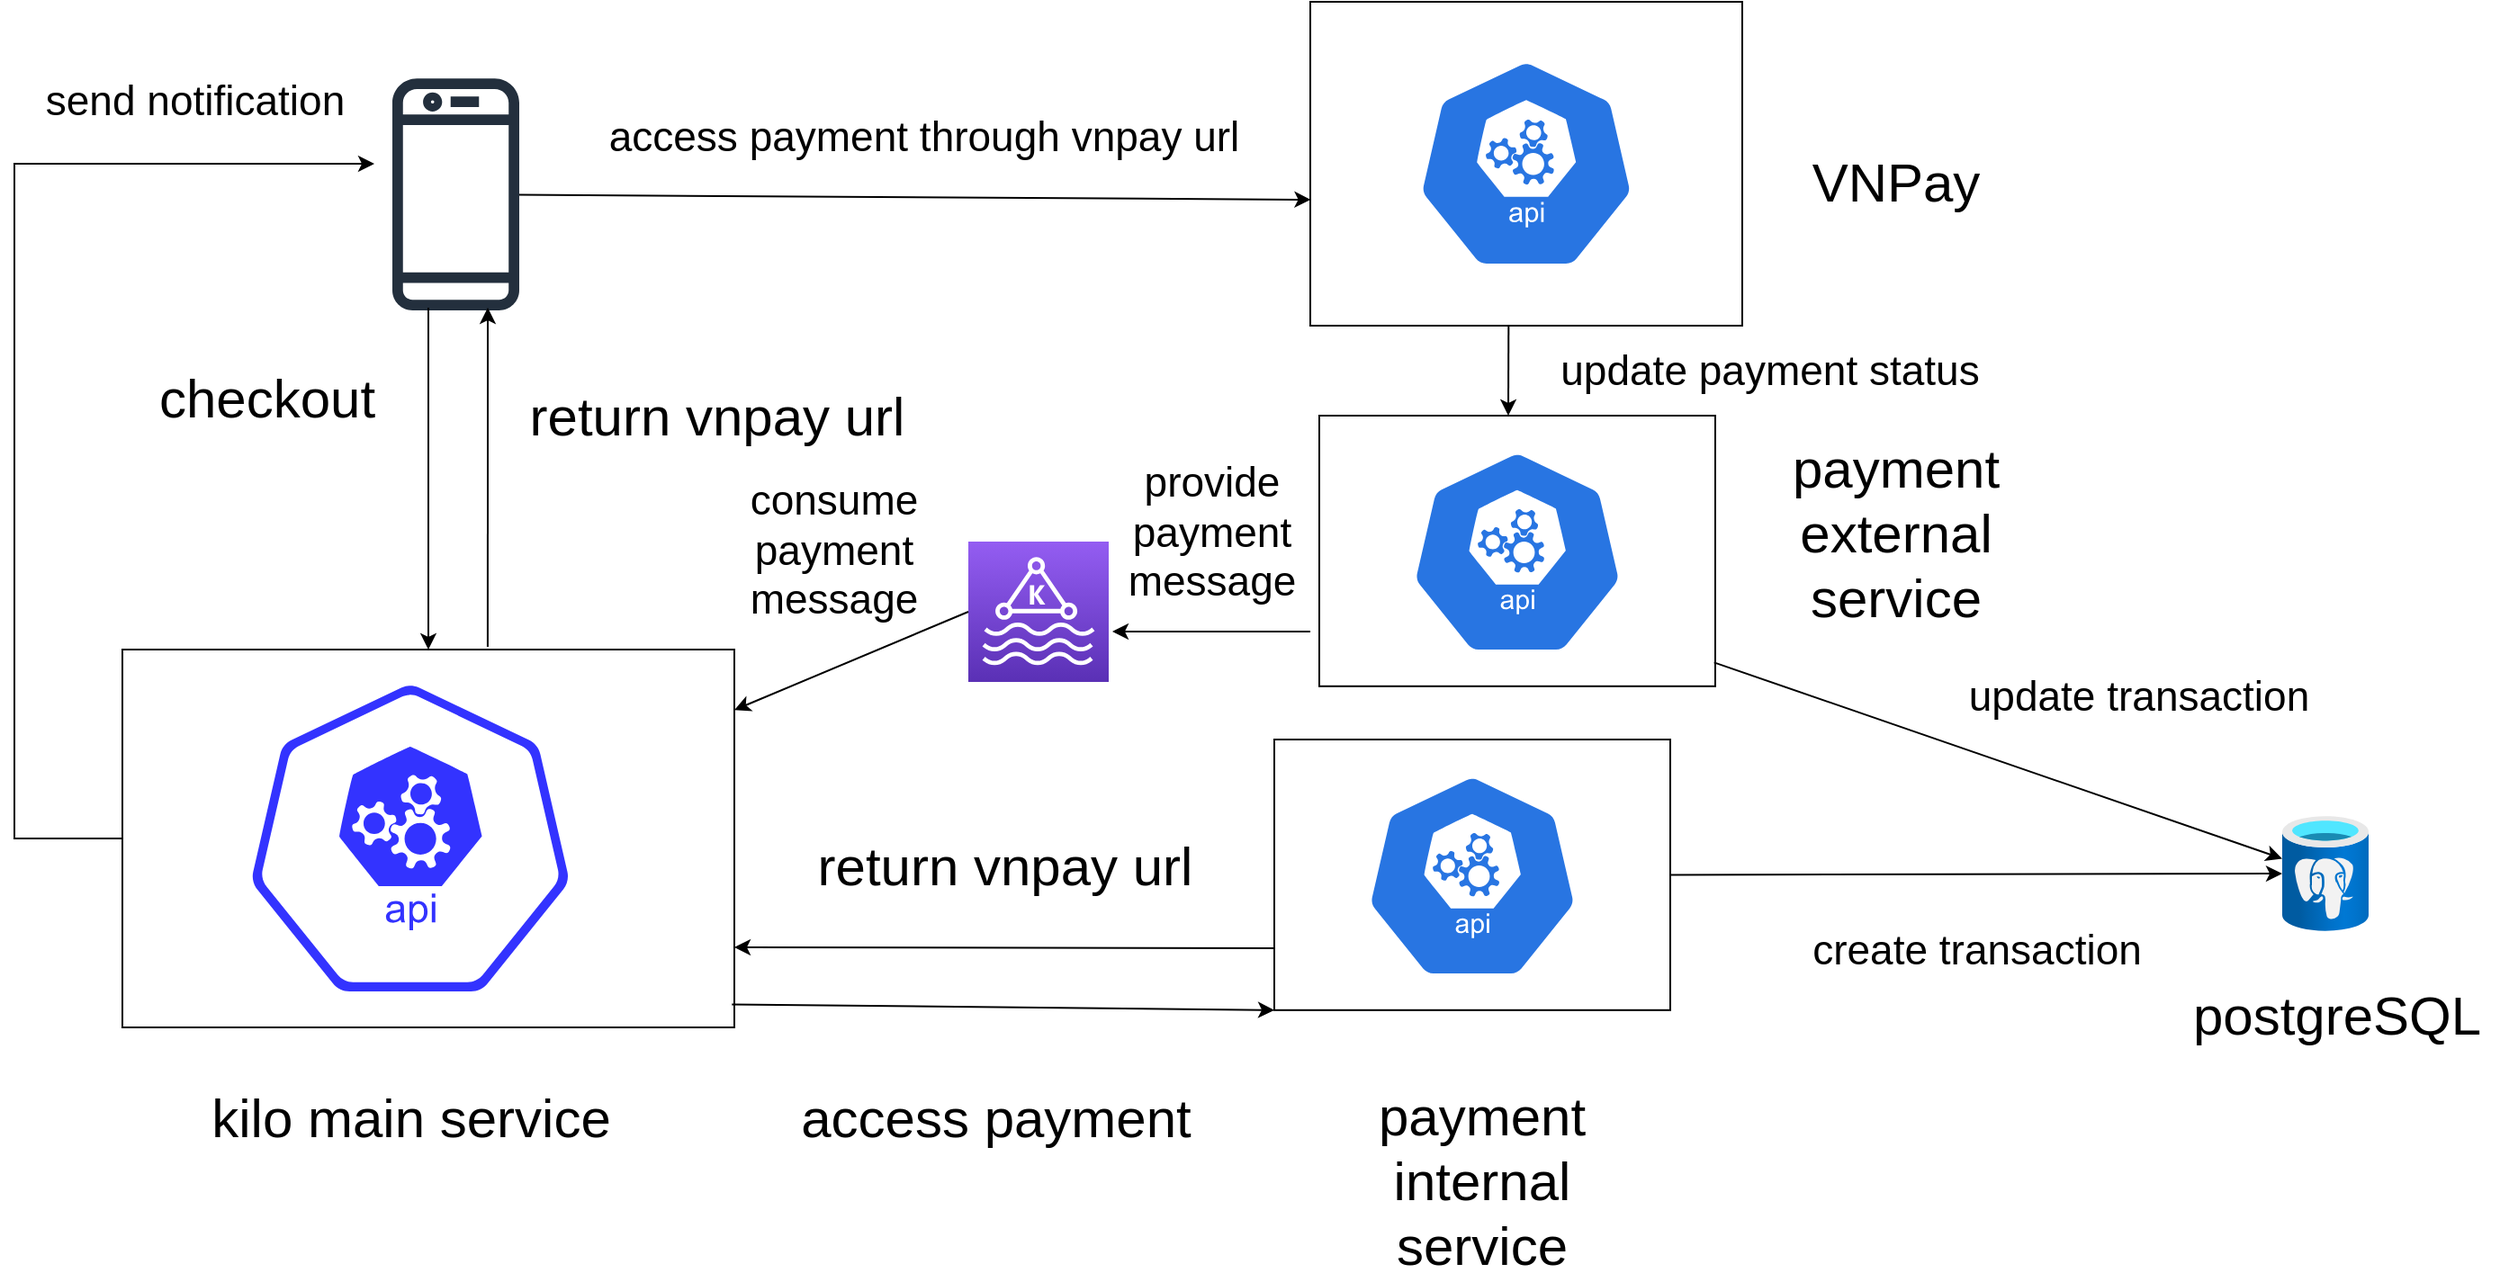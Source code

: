 <mxfile version="15.8.6" type="github">
  <diagram id="Ht1M8jgEwFfnCIfOTk4-" name="Page-1">
    <mxGraphModel dx="2037" dy="1180" grid="1" gridSize="10" guides="1" tooltips="1" connect="1" arrows="1" fold="1" page="1" pageScale="1" pageWidth="1654" pageHeight="1169" math="0" shadow="0">
      <root>
        <mxCell id="0" />
        <mxCell id="1" parent="0" />
        <mxCell id="XcUPPcPvvELV9ezFw-3b-5" value="" style="group;container=1;" vertex="1" connectable="0" parent="1">
          <mxGeometry x="80" y="380" width="340" height="315" as="geometry" />
        </mxCell>
        <mxCell id="XcUPPcPvvELV9ezFw-3b-26" value="" style="group" vertex="1" connectable="0" parent="XcUPPcPvvELV9ezFw-3b-5">
          <mxGeometry width="340" height="300" as="geometry" />
        </mxCell>
        <mxCell id="XcUPPcPvvELV9ezFw-3b-2" value="" style="rounded=0;whiteSpace=wrap;html=1;strokeColor=#000000;" vertex="1" parent="XcUPPcPvvELV9ezFw-3b-26">
          <mxGeometry width="340" height="210" as="geometry" />
        </mxCell>
        <mxCell id="XcUPPcPvvELV9ezFw-3b-1" value="" style="sketch=0;html=1;dashed=0;whitespace=wrap;fillColor=rgba(255, 255, 255, 1);strokeColor=#3333FF;points=[[0.005,0.63,0],[0.1,0.2,0],[0.9,0.2,0],[0.5,0,0],[0.995,0.63,0],[0.72,0.99,0],[0.5,1,0],[0.28,0.99,0]];shape=mxgraph.kubernetes.icon;prIcon=api;fontFamily=Helvetica;fontSize=12;fontColor=rgba(0, 0, 0, 1);align=center;" vertex="1" parent="XcUPPcPvvELV9ezFw-3b-26">
          <mxGeometry x="40" y="20" width="240" height="170" as="geometry" />
        </mxCell>
        <mxCell id="XcUPPcPvvELV9ezFw-3b-4" value="&lt;p style=&quot;font-size: 30px&quot;&gt;kilo main service&lt;/p&gt;" style="text;html=1;align=center;verticalAlign=middle;resizable=0;points=[];autosize=1;strokeColor=none;fillColor=none;" vertex="1" parent="XcUPPcPvvELV9ezFw-3b-26">
          <mxGeometry x="40" y="220" width="240" height="80" as="geometry" />
        </mxCell>
        <mxCell id="XcUPPcPvvELV9ezFw-3b-9" value="" style="sketch=0;points=[[0,0,0],[0.25,0,0],[0.5,0,0],[0.75,0,0],[1,0,0],[0,1,0],[0.25,1,0],[0.5,1,0],[0.75,1,0],[1,1,0],[0,0.25,0],[0,0.5,0],[0,0.75,0],[1,0.25,0],[1,0.5,0],[1,0.75,0]];outlineConnect=0;fontColor=#232F3E;gradientColor=#945DF2;gradientDirection=north;fillColor=#5A30B5;strokeColor=#ffffff;dashed=0;verticalLabelPosition=bottom;verticalAlign=top;align=center;html=1;fontSize=12;fontStyle=0;aspect=fixed;shape=mxgraph.aws4.resourceIcon;resIcon=mxgraph.aws4.managed_streaming_for_kafka;" vertex="1" parent="1">
          <mxGeometry x="550" y="320" width="78" height="78" as="geometry" />
        </mxCell>
        <mxCell id="XcUPPcPvvELV9ezFw-3b-16" value="" style="group" vertex="1" connectable="0" parent="1">
          <mxGeometry x="1220" y="472.5" width="180" height="130" as="geometry" />
        </mxCell>
        <mxCell id="XcUPPcPvvELV9ezFw-3b-14" value="" style="aspect=fixed;html=1;points=[];align=center;image;fontSize=12;image=img/lib/azure2/databases/Azure_Database_PostgreSQL_Server.svg;strokeColor=#000000;" vertex="1" parent="XcUPPcPvvELV9ezFw-3b-16">
          <mxGeometry x="60" width="48" height="64" as="geometry" />
        </mxCell>
        <mxCell id="XcUPPcPvvELV9ezFw-3b-15" value="postgreSQL" style="text;html=1;align=center;verticalAlign=middle;resizable=0;points=[];autosize=1;strokeColor=none;fillColor=none;fontSize=30;" vertex="1" parent="XcUPPcPvvELV9ezFw-3b-16">
          <mxGeometry y="90" width="180" height="40" as="geometry" />
        </mxCell>
        <mxCell id="XcUPPcPvvELV9ezFw-3b-18" value="" style="group;container=1;" vertex="1" connectable="0" parent="1">
          <mxGeometry x="710" y="280" width="290" height="251.782" as="geometry" />
        </mxCell>
        <mxCell id="XcUPPcPvvELV9ezFw-3b-24" value="" style="group;container=1;" vertex="1" connectable="0" parent="XcUPPcPvvELV9ezFw-3b-18">
          <mxGeometry x="10" y="100" width="290" height="251.782" as="geometry" />
        </mxCell>
        <mxCell id="XcUPPcPvvELV9ezFw-3b-6" value="" style="rounded=0;whiteSpace=wrap;html=1;fontSize=30;strokeColor=#000000;" vertex="1" parent="XcUPPcPvvELV9ezFw-3b-24">
          <mxGeometry y="50" width="220" height="150.4" as="geometry" />
        </mxCell>
        <mxCell id="XcUPPcPvvELV9ezFw-3b-23" value="" style="sketch=0;html=1;dashed=0;whitespace=wrap;fillColor=#2875E2;strokeColor=#ffffff;points=[[0.005,0.63,0],[0.1,0.2,0],[0.9,0.2,0],[0.5,0,0],[0.995,0.63,0],[0.72,0.99,0],[0.5,1,0],[0.28,0.99,0]];shape=mxgraph.kubernetes.icon;prIcon=api;fontSize=30;" vertex="1" parent="XcUPPcPvvELV9ezFw-3b-24">
          <mxGeometry x="5.785" y="68.331" width="208.438" height="115.128" as="geometry" />
        </mxCell>
        <mxCell id="XcUPPcPvvELV9ezFw-3b-44" value="" style="group" vertex="1" connectable="0" parent="XcUPPcPvvELV9ezFw-3b-18">
          <mxGeometry x="35" y="-30" width="220" height="150.4" as="geometry" />
        </mxCell>
        <mxCell id="XcUPPcPvvELV9ezFw-3b-40" value="" style="rounded=0;whiteSpace=wrap;html=1;fontSize=30;strokeColor=#000000;" vertex="1" parent="XcUPPcPvvELV9ezFw-3b-44">
          <mxGeometry width="220" height="150.4" as="geometry" />
        </mxCell>
        <mxCell id="XcUPPcPvvELV9ezFw-3b-41" value="" style="sketch=0;html=1;dashed=0;whitespace=wrap;fillColor=#2875E2;strokeColor=#ffffff;points=[[0.005,0.63,0],[0.1,0.2,0],[0.9,0.2,0],[0.5,0,0],[0.995,0.63,0],[0.72,0.99,0],[0.5,1,0],[0.28,0.99,0]];shape=mxgraph.kubernetes.icon;prIcon=api;fontSize=30;" vertex="1" parent="XcUPPcPvvELV9ezFw-3b-44">
          <mxGeometry x="5.785" y="18.331" width="208.438" height="115.128" as="geometry" />
        </mxCell>
        <mxCell id="XcUPPcPvvELV9ezFw-3b-20" value="" style="sketch=0;outlineConnect=0;fontColor=#232F3E;gradientColor=none;fillColor=#232F3D;strokeColor=none;dashed=0;verticalLabelPosition=bottom;verticalAlign=top;align=center;html=1;fontSize=12;fontStyle=0;aspect=fixed;pointerEvents=1;shape=mxgraph.aws4.mobile_client;" vertex="1" parent="1">
          <mxGeometry x="230" y="60" width="70.5" height="134.12" as="geometry" />
        </mxCell>
        <mxCell id="XcUPPcPvvELV9ezFw-3b-21" value="" style="endArrow=classic;html=1;rounded=0;fontSize=30;" edge="1" parent="1" target="XcUPPcPvvELV9ezFw-3b-2">
          <mxGeometry width="50" height="50" relative="1" as="geometry">
            <mxPoint x="250" y="190" as="sourcePoint" />
            <mxPoint x="700" y="440" as="targetPoint" />
          </mxGeometry>
        </mxCell>
        <mxCell id="XcUPPcPvvELV9ezFw-3b-22" value="checkout" style="text;html=1;align=center;verticalAlign=middle;resizable=0;points=[];autosize=1;strokeColor=none;fillColor=none;fontSize=30;" vertex="1" parent="1">
          <mxGeometry x="90" y="220" width="140" height="40" as="geometry" />
        </mxCell>
        <mxCell id="XcUPPcPvvELV9ezFw-3b-27" value="" style="endArrow=classic;html=1;rounded=0;fontSize=30;exitX=0.996;exitY=0.939;exitDx=0;exitDy=0;exitPerimeter=0;entryX=0;entryY=1;entryDx=0;entryDy=0;" edge="1" parent="1" source="XcUPPcPvvELV9ezFw-3b-2" target="XcUPPcPvvELV9ezFw-3b-6">
          <mxGeometry width="50" height="50" relative="1" as="geometry">
            <mxPoint x="650" y="490" as="sourcePoint" />
            <mxPoint x="710" y="577" as="targetPoint" />
          </mxGeometry>
        </mxCell>
        <mxCell id="XcUPPcPvvELV9ezFw-3b-28" value="access payment" style="text;html=1;align=center;verticalAlign=middle;resizable=0;points=[];autosize=1;strokeColor=none;fillColor=none;fontSize=30;" vertex="1" parent="1">
          <mxGeometry x="450" y="620" width="230" height="40" as="geometry" />
        </mxCell>
        <mxCell id="XcUPPcPvvELV9ezFw-3b-30" value="" style="endArrow=classic;html=1;rounded=0;fontSize=30;exitX=1;exitY=0.5;exitDx=0;exitDy=0;" edge="1" parent="1" source="XcUPPcPvvELV9ezFw-3b-6" target="XcUPPcPvvELV9ezFw-3b-14">
          <mxGeometry width="50" height="50" relative="1" as="geometry">
            <mxPoint x="650" y="490" as="sourcePoint" />
            <mxPoint x="700" y="440" as="targetPoint" />
          </mxGeometry>
        </mxCell>
        <mxCell id="XcUPPcPvvELV9ezFw-3b-33" value="" style="endArrow=classic;html=1;rounded=0;fontSize=30;entryX=1;entryY=0.75;entryDx=0;entryDy=0;" edge="1" parent="1">
          <mxGeometry width="50" height="50" relative="1" as="geometry">
            <mxPoint x="720" y="546" as="sourcePoint" />
            <mxPoint x="420" y="545.5" as="targetPoint" />
          </mxGeometry>
        </mxCell>
        <mxCell id="XcUPPcPvvELV9ezFw-3b-34" value="return vnpay url" style="text;html=1;align=center;verticalAlign=middle;resizable=0;points=[];autosize=1;strokeColor=none;fillColor=none;fontSize=30;" vertex="1" parent="1">
          <mxGeometry x="460" y="480" width="220" height="40" as="geometry" />
        </mxCell>
        <mxCell id="XcUPPcPvvELV9ezFw-3b-35" value="" style="endArrow=classic;html=1;rounded=0;fontSize=30;exitX=0.597;exitY=-0.007;exitDx=0;exitDy=0;exitPerimeter=0;" edge="1" parent="1" source="XcUPPcPvvELV9ezFw-3b-2">
          <mxGeometry width="50" height="50" relative="1" as="geometry">
            <mxPoint x="650" y="490" as="sourcePoint" />
            <mxPoint x="283" y="190" as="targetPoint" />
          </mxGeometry>
        </mxCell>
        <mxCell id="XcUPPcPvvELV9ezFw-3b-36" value="return vnpay url" style="text;html=1;align=center;verticalAlign=middle;resizable=0;points=[];autosize=1;strokeColor=none;fillColor=none;fontSize=30;" vertex="1" parent="1">
          <mxGeometry x="300" y="230" width="220" height="40" as="geometry" />
        </mxCell>
        <mxCell id="XcUPPcPvvELV9ezFw-3b-37" value="" style="endArrow=classic;html=1;rounded=0;fontSize=30;entryX=0.001;entryY=0.611;entryDx=0;entryDy=0;entryPerimeter=0;" edge="1" parent="1" source="XcUPPcPvvELV9ezFw-3b-20" target="XcUPPcPvvELV9ezFw-3b-11">
          <mxGeometry width="50" height="50" relative="1" as="geometry">
            <mxPoint x="650" y="490" as="sourcePoint" />
            <mxPoint x="630" y="150" as="targetPoint" />
          </mxGeometry>
        </mxCell>
        <mxCell id="XcUPPcPvvELV9ezFw-3b-38" value="access payment through vnpay url" style="text;html=1;align=center;verticalAlign=middle;resizable=0;points=[];autosize=1;strokeColor=none;fillColor=none;fontSize=23;" vertex="1" parent="1">
          <mxGeometry x="340" y="80" width="370" height="30" as="geometry" />
        </mxCell>
        <mxCell id="XcUPPcPvvELV9ezFw-3b-39" value="" style="group" vertex="1" connectable="0" parent="1">
          <mxGeometry x="740" y="20" width="380" height="250" as="geometry" />
        </mxCell>
        <mxCell id="XcUPPcPvvELV9ezFw-3b-17" value="" style="group;container=1;" vertex="1" connectable="0" parent="XcUPPcPvvELV9ezFw-3b-39">
          <mxGeometry width="240" height="250" as="geometry" />
        </mxCell>
        <mxCell id="XcUPPcPvvELV9ezFw-3b-11" value="" style="whiteSpace=wrap;html=1;fontSize=30;strokeColor=#000000;" vertex="1" parent="XcUPPcPvvELV9ezFw-3b-17">
          <mxGeometry width="240" height="180" as="geometry" />
        </mxCell>
        <mxCell id="XcUPPcPvvELV9ezFw-3b-10" value="" style="sketch=0;html=1;dashed=0;whitespace=wrap;fillColor=#2875E2;strokeColor=#ffffff;points=[[0.005,0.63,0],[0.1,0.2,0],[0.9,0.2,0],[0.5,0,0],[0.995,0.63,0],[0.72,0.99,0],[0.5,1,0],[0.28,0.99,0]];shape=mxgraph.kubernetes.icon;prIcon=api;fontSize=30;" vertex="1" parent="XcUPPcPvvELV9ezFw-3b-17">
          <mxGeometry x="37.5" y="31" width="165" height="118" as="geometry" />
        </mxCell>
        <mxCell id="XcUPPcPvvELV9ezFw-3b-12" value="VNPay" style="text;html=1;align=center;verticalAlign=middle;resizable=0;points=[];autosize=1;strokeColor=none;fillColor=none;fontSize=30;" vertex="1" parent="XcUPPcPvvELV9ezFw-3b-39">
          <mxGeometry x="270" y="80" width="110" height="40" as="geometry" />
        </mxCell>
        <mxCell id="XcUPPcPvvELV9ezFw-3b-45" value="update payment status" style="text;html=1;align=center;verticalAlign=middle;resizable=0;points=[];autosize=1;strokeColor=none;fillColor=none;fontSize=23;" vertex="1" parent="XcUPPcPvvELV9ezFw-3b-39">
          <mxGeometry x="130" y="190" width="250" height="30" as="geometry" />
        </mxCell>
        <mxCell id="XcUPPcPvvELV9ezFw-3b-8" value="payment &lt;br&gt;internal &lt;br&gt;service" style="text;html=1;align=center;verticalAlign=middle;resizable=0;points=[];autosize=1;strokeColor=none;fillColor=none;fontSize=30;" vertex="1" parent="1">
          <mxGeometry x="770.001" y="620.002" width="130" height="110" as="geometry" />
        </mxCell>
        <mxCell id="XcUPPcPvvELV9ezFw-3b-42" value="payment &lt;br&gt;external&lt;br&gt;service" style="text;html=1;align=center;verticalAlign=middle;resizable=0;points=[];autosize=1;strokeColor=none;fillColor=none;fontSize=30;" vertex="1" parent="1">
          <mxGeometry x="1000.001" y="260.002" width="130" height="110" as="geometry" />
        </mxCell>
        <mxCell id="XcUPPcPvvELV9ezFw-3b-43" value="" style="endArrow=classic;html=1;rounded=0;fontSize=23;exitX=0.459;exitY=1;exitDx=0;exitDy=0;exitPerimeter=0;" edge="1" parent="1" source="XcUPPcPvvELV9ezFw-3b-11">
          <mxGeometry width="50" height="50" relative="1" as="geometry">
            <mxPoint x="650" y="460" as="sourcePoint" />
            <mxPoint x="850" y="250" as="targetPoint" />
          </mxGeometry>
        </mxCell>
        <mxCell id="XcUPPcPvvELV9ezFw-3b-46" value="create transaction" style="text;html=1;align=center;verticalAlign=middle;resizable=0;points=[];autosize=1;strokeColor=none;fillColor=none;fontSize=23;" vertex="1" parent="1">
          <mxGeometry x="1010" y="531.78" width="200" height="30" as="geometry" />
        </mxCell>
        <mxCell id="XcUPPcPvvELV9ezFw-3b-48" value="" style="endArrow=classic;html=1;rounded=0;fontSize=23;" edge="1" parent="1">
          <mxGeometry width="50" height="50" relative="1" as="geometry">
            <mxPoint x="740" y="370" as="sourcePoint" />
            <mxPoint x="630" y="370" as="targetPoint" />
          </mxGeometry>
        </mxCell>
        <mxCell id="XcUPPcPvvELV9ezFw-3b-49" value="provide&lt;br&gt;payment&lt;br&gt;message" style="text;html=1;align=center;verticalAlign=middle;resizable=0;points=[];autosize=1;strokeColor=none;fillColor=none;fontSize=23;" vertex="1" parent="1">
          <mxGeometry x="630" y="270" width="110" height="90" as="geometry" />
        </mxCell>
        <mxCell id="XcUPPcPvvELV9ezFw-3b-50" value="" style="endArrow=classic;html=1;rounded=0;fontSize=23;exitX=0;exitY=0.5;exitDx=0;exitDy=0;exitPerimeter=0;" edge="1" parent="1" source="XcUPPcPvvELV9ezFw-3b-9" target="XcUPPcPvvELV9ezFw-3b-2">
          <mxGeometry width="50" height="50" relative="1" as="geometry">
            <mxPoint x="540" y="370" as="sourcePoint" />
            <mxPoint x="700" y="380" as="targetPoint" />
          </mxGeometry>
        </mxCell>
        <mxCell id="XcUPPcPvvELV9ezFw-3b-51" value="consume&lt;br&gt;payment&lt;br&gt;message" style="text;html=1;align=center;verticalAlign=middle;resizable=0;points=[];autosize=1;strokeColor=none;fillColor=none;fontSize=23;" vertex="1" parent="1">
          <mxGeometry x="420" y="280" width="110" height="90" as="geometry" />
        </mxCell>
        <mxCell id="XcUPPcPvvELV9ezFw-3b-52" value="" style="endArrow=classic;html=1;rounded=0;fontSize=23;exitX=0;exitY=0.5;exitDx=0;exitDy=0;" edge="1" parent="1" source="XcUPPcPvvELV9ezFw-3b-2">
          <mxGeometry width="50" height="50" relative="1" as="geometry">
            <mxPoint x="650" y="400" as="sourcePoint" />
            <mxPoint x="220" y="110" as="targetPoint" />
            <Array as="points">
              <mxPoint x="20" y="485" />
              <mxPoint x="20" y="110" />
            </Array>
          </mxGeometry>
        </mxCell>
        <mxCell id="XcUPPcPvvELV9ezFw-3b-53" value="send notification" style="text;html=1;align=center;verticalAlign=middle;resizable=0;points=[];autosize=1;strokeColor=none;fillColor=none;fontSize=23;" vertex="1" parent="1">
          <mxGeometry x="30" y="60" width="180" height="30" as="geometry" />
        </mxCell>
        <mxCell id="XcUPPcPvvELV9ezFw-3b-54" value="" style="endArrow=classic;html=1;rounded=0;fontSize=23;exitX=0.997;exitY=0.912;exitDx=0;exitDy=0;exitPerimeter=0;" edge="1" parent="1" source="XcUPPcPvvELV9ezFw-3b-40" target="XcUPPcPvvELV9ezFw-3b-14">
          <mxGeometry width="50" height="50" relative="1" as="geometry">
            <mxPoint x="650" y="400" as="sourcePoint" />
            <mxPoint x="700" y="350" as="targetPoint" />
          </mxGeometry>
        </mxCell>
        <mxCell id="XcUPPcPvvELV9ezFw-3b-55" value="update transaction" style="text;html=1;align=center;verticalAlign=middle;resizable=0;points=[];autosize=1;strokeColor=none;fillColor=none;fontSize=23;" vertex="1" parent="1">
          <mxGeometry x="1100" y="390.89" width="200" height="30" as="geometry" />
        </mxCell>
      </root>
    </mxGraphModel>
  </diagram>
</mxfile>
